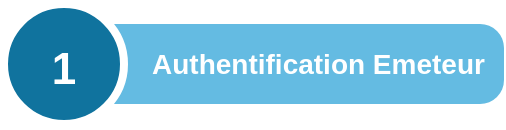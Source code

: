 <mxfile version="16.5.1" type="device"><diagram id="sTso2-XidkgxmBcfceYr" name="Page-1"><mxGraphModel dx="1422" dy="870" grid="1" gridSize="10" guides="1" tooltips="1" connect="1" arrows="1" fold="1" page="1" pageScale="1" pageWidth="827" pageHeight="1169" math="0" shadow="0"><root><mxCell id="0"/><mxCell id="1" parent="0"/><mxCell id="11Ns1IrG5AJMes1X1CJF-1" value="Authentification Emeteur" style="shape=rect;rounded=1;whiteSpace=wrap;html=1;shadow=0;strokeColor=none;fillColor=#64BBE2;arcSize=30;fontSize=14;spacingLeft=42;fontStyle=1;fontColor=#FFFFFF;align=left;" vertex="1" parent="1"><mxGeometry x="320" y="290" width="220" height="40" as="geometry"/></mxCell><mxCell id="11Ns1IrG5AJMes1X1CJF-2" value="1" style="shape=ellipse;perimeter=ellipsePerimeter;fontSize=22;fontStyle=1;shadow=0;strokeColor=#ffffff;fillColor=#10739E;strokeWidth=4;fontColor=#ffffff;align=center;" vertex="1" parent="1"><mxGeometry x="290" y="280" width="60" height="60" as="geometry"/></mxCell></root></mxGraphModel></diagram></mxfile>